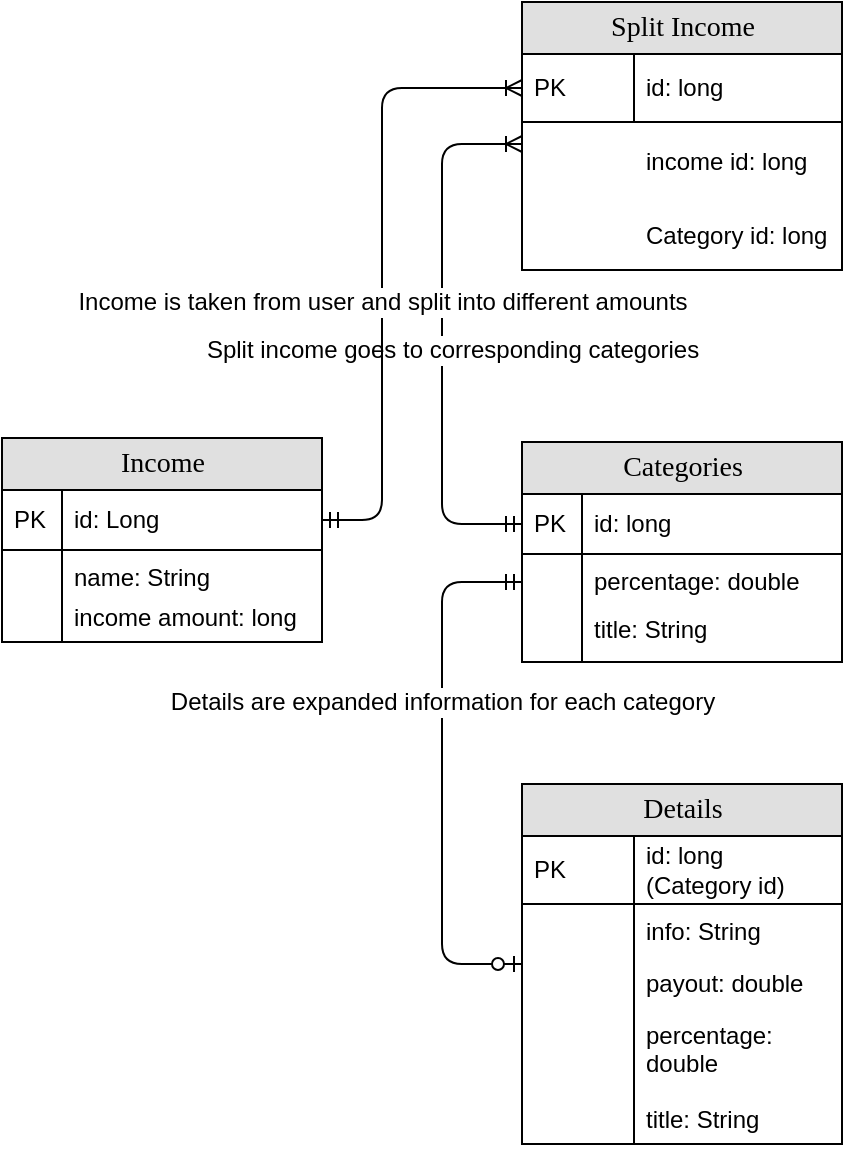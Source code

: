 <mxfile version="10.7.9"><diagram name="Page-1" id="e56a1550-8fbb-45ad-956c-1786394a9013"><mxGraphModel dx="918" dy="631" grid="1" gridSize="10" guides="1" tooltips="1" connect="1" arrows="1" fold="1" page="1" pageScale="1" pageWidth="1100" pageHeight="850" background="#ffffff" math="0" shadow="0"><root><mxCell id="0"/><mxCell id="1" parent="0"/><mxCell id="2e49270ec7c68f3f-1" value="Split Income" style="swimlane;html=1;fontStyle=0;childLayout=stackLayout;horizontal=1;startSize=26;fillColor=#e0e0e0;horizontalStack=0;resizeParent=1;resizeLast=0;collapsible=1;marginBottom=0;swimlaneFillColor=#ffffff;align=center;rounded=0;shadow=0;comic=0;labelBackgroundColor=none;strokeColor=#000000;strokeWidth=1;fontFamily=Verdana;fontSize=14;fontColor=#000000;" parent="1" vertex="1"><mxGeometry x="290" y="140" width="160" height="134" as="geometry"/></mxCell><mxCell id="2e49270ec7c68f3f-2" value="id: long" style="shape=partialRectangle;top=0;left=0;right=0;bottom=1;html=1;align=left;verticalAlign=middle;fillColor=none;spacingLeft=60;spacingRight=4;whiteSpace=wrap;overflow=hidden;rotatable=0;points=[[0,0.5],[1,0.5]];portConstraint=eastwest;dropTarget=0;fontStyle=0;" parent="2e49270ec7c68f3f-1" vertex="1"><mxGeometry y="26" width="160" height="34" as="geometry"/></mxCell><mxCell id="2e49270ec7c68f3f-3" value="PK" style="shape=partialRectangle;fontStyle=0;top=0;left=0;bottom=0;html=1;fillColor=none;align=left;verticalAlign=middle;spacingLeft=4;spacingRight=4;whiteSpace=wrap;overflow=hidden;rotatable=0;points=[];portConstraint=eastwest;part=1;" parent="2e49270ec7c68f3f-2" vertex="1" connectable="0"><mxGeometry width="56" height="34" as="geometry"/></mxCell><mxCell id="2e49270ec7c68f3f-4" value="income id: long" style="shape=partialRectangle;top=0;left=1;right=0;bottom=0;html=1;align=left;verticalAlign=middle;fillColor=none;spacingLeft=60;spacingRight=4;whiteSpace=wrap;overflow=hidden;rotatable=0;points=[[0,0.5],[1,0.5]];portConstraint=eastwest;dropTarget=0;fontStyle=0;labelBorderColor=none;perimeterSpacing=0;" parent="2e49270ec7c68f3f-1" vertex="1"><mxGeometry y="60" width="160" height="40" as="geometry"/></mxCell><mxCell id="_e51ZInWVbyPEsTnmCnW-12" value="Category id: long" style="shape=partialRectangle;top=0;left=1;right=0;bottom=0;html=1;align=left;verticalAlign=middle;fillColor=none;spacingLeft=60;spacingRight=4;whiteSpace=wrap;overflow=hidden;rotatable=0;points=[[0,0.5],[1,0.5]];portConstraint=eastwest;dropTarget=0;fontStyle=0;" vertex="1" parent="2e49270ec7c68f3f-1"><mxGeometry y="100" width="160" height="34" as="geometry"/></mxCell><mxCell id="2e49270ec7c68f3f-19" value="Categories" style="swimlane;html=1;fontStyle=0;childLayout=stackLayout;horizontal=1;startSize=26;fillColor=#e0e0e0;horizontalStack=0;resizeParent=1;resizeLast=0;collapsible=1;marginBottom=0;swimlaneFillColor=#ffffff;align=center;rounded=0;shadow=0;comic=0;labelBackgroundColor=none;strokeColor=#000000;strokeWidth=1;fontFamily=Verdana;fontSize=14;fontColor=#000000;" parent="1" vertex="1"><mxGeometry x="290" y="360" width="160" height="110" as="geometry"/></mxCell><mxCell id="2e49270ec7c68f3f-20" value="id: long" style="shape=partialRectangle;top=0;left=0;right=0;bottom=1;html=1;align=left;verticalAlign=middle;fillColor=none;spacingLeft=34;spacingRight=4;whiteSpace=wrap;overflow=hidden;rotatable=0;points=[[0,0.5],[1,0.5]];portConstraint=eastwest;dropTarget=0;fontStyle=0;" parent="2e49270ec7c68f3f-19" vertex="1"><mxGeometry y="26" width="160" height="30" as="geometry"/></mxCell><mxCell id="2e49270ec7c68f3f-21" value="PK" style="shape=partialRectangle;top=0;left=0;bottom=0;html=1;fillColor=none;align=left;verticalAlign=middle;spacingLeft=4;spacingRight=4;whiteSpace=wrap;overflow=hidden;rotatable=0;points=[];portConstraint=eastwest;part=1;" parent="2e49270ec7c68f3f-20" vertex="1" connectable="0"><mxGeometry width="30" height="30" as="geometry"/></mxCell><mxCell id="2e49270ec7c68f3f-22" value="&lt;div&gt;percentage: double&lt;/div&gt;" style="shape=partialRectangle;top=0;left=0;right=0;bottom=0;html=1;align=left;verticalAlign=top;fillColor=none;spacingLeft=34;spacingRight=4;whiteSpace=wrap;overflow=hidden;rotatable=0;points=[[0,0.5],[1,0.5]];portConstraint=eastwest;dropTarget=0;" parent="2e49270ec7c68f3f-19" vertex="1"><mxGeometry y="56" width="160" height="24" as="geometry"/></mxCell><mxCell id="2e49270ec7c68f3f-23" value="" style="shape=partialRectangle;top=0;left=0;bottom=0;html=1;fillColor=none;align=left;verticalAlign=top;spacingLeft=4;spacingRight=4;whiteSpace=wrap;overflow=hidden;rotatable=0;points=[];portConstraint=eastwest;part=1;" parent="2e49270ec7c68f3f-22" vertex="1" connectable="0"><mxGeometry width="30" height="24.0" as="geometry"/></mxCell><mxCell id="2e49270ec7c68f3f-48" value="Details" style="swimlane;html=1;fontStyle=0;childLayout=stackLayout;horizontal=1;startSize=26;fillColor=#e0e0e0;horizontalStack=0;resizeParent=1;resizeLast=0;collapsible=1;marginBottom=0;swimlaneFillColor=#ffffff;align=center;rounded=0;shadow=0;comic=0;labelBackgroundColor=none;strokeColor=#000000;strokeWidth=1;fontFamily=Verdana;fontSize=14;fontColor=#000000;" parent="1" vertex="1"><mxGeometry x="290" y="531" width="160" height="180" as="geometry"/></mxCell><mxCell id="2e49270ec7c68f3f-51" value="id: long (Category id)" style="shape=partialRectangle;top=0;left=0;right=0;bottom=1;html=1;align=left;verticalAlign=middle;fillColor=none;spacingLeft=60;spacingRight=4;whiteSpace=wrap;overflow=hidden;rotatable=0;points=[[0,0.5],[1,0.5]];portConstraint=eastwest;dropTarget=0;fontStyle=0;" parent="2e49270ec7c68f3f-48" vertex="1"><mxGeometry y="26" width="160" height="34" as="geometry"/></mxCell><mxCell id="2e49270ec7c68f3f-52" value="PK" style="shape=partialRectangle;fontStyle=0;top=0;left=0;bottom=0;html=1;fillColor=none;align=left;verticalAlign=middle;spacingLeft=4;spacingRight=4;whiteSpace=wrap;overflow=hidden;rotatable=0;points=[];portConstraint=eastwest;part=1;" parent="2e49270ec7c68f3f-51" vertex="1" connectable="0"><mxGeometry width="56" height="34" as="geometry"/></mxCell><mxCell id="2e49270ec7c68f3f-53" value="info: String" style="shape=partialRectangle;top=0;left=0;right=0;bottom=0;html=1;align=left;verticalAlign=top;fillColor=none;spacingLeft=60;spacingRight=4;whiteSpace=wrap;overflow=hidden;rotatable=0;points=[[0,0.5],[1,0.5]];portConstraint=eastwest;dropTarget=0;" parent="2e49270ec7c68f3f-48" vertex="1"><mxGeometry y="60" width="160" height="26" as="geometry"/></mxCell><mxCell id="2e49270ec7c68f3f-54" value="" style="shape=partialRectangle;top=0;left=0;bottom=0;html=1;fillColor=none;align=left;verticalAlign=top;spacingLeft=4;spacingRight=4;whiteSpace=wrap;overflow=hidden;rotatable=0;points=[];portConstraint=eastwest;part=1;" parent="2e49270ec7c68f3f-53" vertex="1" connectable="0"><mxGeometry width="56" height="26" as="geometry"/></mxCell><mxCell id="_e51ZInWVbyPEsTnmCnW-5" value="payout: double" style="shape=partialRectangle;top=0;left=0;right=0;bottom=0;html=1;align=left;verticalAlign=top;fillColor=none;spacingLeft=60;spacingRight=4;whiteSpace=wrap;overflow=hidden;rotatable=0;points=[[0,0.5],[1,0.5]];portConstraint=eastwest;dropTarget=0;" vertex="1" parent="2e49270ec7c68f3f-48"><mxGeometry y="86" width="160" height="26" as="geometry"/></mxCell><mxCell id="_e51ZInWVbyPEsTnmCnW-6" value="" style="shape=partialRectangle;top=0;left=0;bottom=0;html=1;fillColor=none;align=left;verticalAlign=top;spacingLeft=4;spacingRight=4;whiteSpace=wrap;overflow=hidden;rotatable=0;points=[];portConstraint=eastwest;part=1;" vertex="1" connectable="0" parent="_e51ZInWVbyPEsTnmCnW-5"><mxGeometry width="56" height="26" as="geometry"/></mxCell><mxCell id="_e51ZInWVbyPEsTnmCnW-3" value="percentage: double" style="shape=partialRectangle;top=0;left=0;right=0;bottom=0;html=1;align=left;verticalAlign=top;fillColor=none;spacingLeft=60;spacingRight=4;whiteSpace=wrap;overflow=hidden;rotatable=0;points=[[0,0.5],[1,0.5]];portConstraint=eastwest;dropTarget=0;" vertex="1" parent="2e49270ec7c68f3f-48"><mxGeometry y="112" width="160" height="42" as="geometry"/></mxCell><mxCell id="_e51ZInWVbyPEsTnmCnW-4" value="" style="shape=partialRectangle;top=0;left=0;bottom=0;html=1;fillColor=none;align=left;verticalAlign=top;spacingLeft=4;spacingRight=4;whiteSpace=wrap;overflow=hidden;rotatable=0;points=[];portConstraint=eastwest;part=1;" vertex="1" connectable="0" parent="_e51ZInWVbyPEsTnmCnW-3"><mxGeometry width="56" height="42" as="geometry"/></mxCell><mxCell id="_e51ZInWVbyPEsTnmCnW-16" value="title: String" style="shape=partialRectangle;top=0;left=0;right=0;bottom=0;html=1;align=left;verticalAlign=top;fillColor=none;spacingLeft=60;spacingRight=4;whiteSpace=wrap;overflow=hidden;rotatable=0;points=[[0,0.5],[1,0.5]];portConstraint=eastwest;dropTarget=0;" vertex="1" parent="2e49270ec7c68f3f-48"><mxGeometry y="154" width="160" height="26" as="geometry"/></mxCell><mxCell id="_e51ZInWVbyPEsTnmCnW-17" value="" style="shape=partialRectangle;top=0;left=0;bottom=0;html=1;fillColor=none;align=left;verticalAlign=top;spacingLeft=4;spacingRight=4;whiteSpace=wrap;overflow=hidden;rotatable=0;points=[];portConstraint=eastwest;part=1;" vertex="1" connectable="0" parent="_e51ZInWVbyPEsTnmCnW-16"><mxGeometry width="56" height="26" as="geometry"/></mxCell><mxCell id="2e49270ec7c68f3f-55" value="" style="edgeStyle=orthogonalEdgeStyle;html=1;endArrow=ERoneToMany;startArrow=ERmandOne;labelBackgroundColor=none;fontFamily=Verdana;fontSize=14;exitX=0;exitY=0.5;endFill=0;startFill=0;" parent="1" source="2e49270ec7c68f3f-20" edge="1"><mxGeometry width="100" height="100" relative="1" as="geometry"><mxPoint x="100" y="430" as="sourcePoint"/><mxPoint x="290" y="211" as="targetPoint"/><Array as="points"><mxPoint x="250" y="401"/><mxPoint x="250" y="211"/></Array></mxGeometry></mxCell><mxCell id="_e51ZInWVbyPEsTnmCnW-9" value="Split income goes to corresponding categories" style="text;html=1;resizable=0;points=[];align=center;verticalAlign=middle;labelBackgroundColor=#ffffff;" vertex="1" connectable="0" parent="2e49270ec7c68f3f-55"><mxGeometry x="-0.059" y="-5" relative="1" as="geometry"><mxPoint as="offset"/></mxGeometry></mxCell><mxCell id="2e49270ec7c68f3f-56" value="" style="edgeStyle=orthogonalEdgeStyle;html=1;endArrow=ERmandOne;endFill=0;startArrow=ERzeroToOne;labelBackgroundColor=none;fontFamily=Verdana;fontSize=14;exitX=0;exitY=0.5;startFill=1;" parent="1" edge="1"><mxGeometry width="100" height="100" relative="1" as="geometry"><mxPoint x="290" y="621" as="sourcePoint"/><mxPoint x="290" y="430" as="targetPoint"/><Array as="points"><mxPoint x="250" y="621"/><mxPoint x="250" y="430"/><mxPoint x="290" y="430"/></Array></mxGeometry></mxCell><mxCell id="_e51ZInWVbyPEsTnmCnW-10" value="Details are expanded information for each category" style="text;html=1;resizable=0;points=[];align=center;verticalAlign=middle;labelBackgroundColor=#ffffff;" vertex="1" connectable="0" parent="2e49270ec7c68f3f-56"><mxGeometry x="0.151" y="-3" relative="1" as="geometry"><mxPoint x="-3" y="-15" as="offset"/></mxGeometry></mxCell><mxCell id="2e49270ec7c68f3f-80" value="Income" style="swimlane;html=1;fontStyle=0;childLayout=stackLayout;horizontal=1;startSize=26;fillColor=#e0e0e0;horizontalStack=0;resizeParent=1;resizeLast=0;collapsible=1;marginBottom=0;swimlaneFillColor=#ffffff;align=center;rounded=0;shadow=0;comic=0;labelBackgroundColor=none;strokeColor=#000000;strokeWidth=1;fontFamily=Verdana;fontSize=14;fontColor=#000000;" parent="1" vertex="1"><mxGeometry x="30" y="358" width="160" height="102" as="geometry"/></mxCell><mxCell id="2e49270ec7c68f3f-81" value="id: Long" style="shape=partialRectangle;top=0;left=0;right=0;bottom=1;html=1;align=left;verticalAlign=middle;fillColor=none;spacingLeft=34;spacingRight=4;whiteSpace=wrap;overflow=hidden;rotatable=0;points=[[0,0.5],[1,0.5]];portConstraint=eastwest;dropTarget=0;fontStyle=0;" parent="2e49270ec7c68f3f-80" vertex="1"><mxGeometry y="26" width="160" height="30" as="geometry"/></mxCell><mxCell id="2e49270ec7c68f3f-82" value="PK" style="shape=partialRectangle;top=0;left=0;bottom=0;html=1;fillColor=none;align=left;verticalAlign=middle;spacingLeft=4;spacingRight=4;whiteSpace=wrap;overflow=hidden;rotatable=0;points=[];portConstraint=eastwest;part=1;" parent="2e49270ec7c68f3f-81" vertex="1" connectable="0"><mxGeometry width="30" height="30" as="geometry"/></mxCell><mxCell id="2e49270ec7c68f3f-83" value="&lt;div&gt;name: String&lt;/div&gt;&lt;div&gt;&lt;br&gt;&lt;/div&gt;" style="shape=partialRectangle;top=0;left=0;right=0;bottom=0;html=1;align=left;verticalAlign=top;fillColor=none;spacingLeft=34;spacingRight=4;whiteSpace=wrap;overflow=hidden;rotatable=0;points=[[0,0.5],[1,0.5]];portConstraint=eastwest;dropTarget=0;" parent="2e49270ec7c68f3f-80" vertex="1"><mxGeometry y="56" width="160" height="26" as="geometry"/></mxCell><mxCell id="2e49270ec7c68f3f-84" value="" style="shape=partialRectangle;top=0;left=0;bottom=0;html=1;fillColor=none;align=left;verticalAlign=top;spacingLeft=4;spacingRight=4;whiteSpace=wrap;overflow=hidden;rotatable=0;points=[];portConstraint=eastwest;part=1;" parent="2e49270ec7c68f3f-83" vertex="1" connectable="0"><mxGeometry width="30" height="26" as="geometry"/></mxCell><mxCell id="2e49270ec7c68f3f-89" value="" style="shape=partialRectangle;top=0;left=0;right=0;bottom=0;html=1;align=left;verticalAlign=top;fillColor=none;spacingLeft=34;spacingRight=4;whiteSpace=wrap;overflow=hidden;rotatable=0;points=[[0,0.5],[1,0.5]];portConstraint=eastwest;dropTarget=0;" parent="2e49270ec7c68f3f-80" vertex="1"><mxGeometry y="82" width="160" height="10" as="geometry"/></mxCell><mxCell id="2e49270ec7c68f3f-90" value="" style="shape=partialRectangle;top=0;left=0;bottom=0;html=1;fillColor=none;align=left;verticalAlign=top;spacingLeft=4;spacingRight=4;whiteSpace=wrap;overflow=hidden;rotatable=0;points=[];portConstraint=eastwest;part=1;" parent="2e49270ec7c68f3f-89" vertex="1" connectable="0"><mxGeometry width="30" height="10" as="geometry"/></mxCell><mxCell id="2e49270ec7c68f3f-91" value="" style="html=1;endArrow=ERoneToMany;endFill=0;labelBackgroundColor=none;fontFamily=Verdana;fontSize=14;exitX=1;exitY=0.5;startArrow=ERmandOne;startFill=0;entryX=0;entryY=0.5;entryDx=0;entryDy=0;edgeStyle=orthogonalEdgeStyle;" parent="1" source="2e49270ec7c68f3f-81" target="2e49270ec7c68f3f-2" edge="1"><mxGeometry width="100" height="100" relative="1" as="geometry"><mxPoint x="70" y="300" as="sourcePoint"/><mxPoint x="630" y="340" as="targetPoint"/><Array as="points"><mxPoint x="220" y="399"/><mxPoint x="220" y="183"/></Array></mxGeometry></mxCell><mxCell id="_e51ZInWVbyPEsTnmCnW-8" value="Income is taken from user and split into different amounts" style="text;html=1;resizable=0;points=[];align=center;verticalAlign=middle;labelBackgroundColor=#ffffff;" vertex="1" connectable="0" parent="2e49270ec7c68f3f-91"><mxGeometry x="-0.038" relative="1" as="geometry"><mxPoint y="13" as="offset"/></mxGeometry></mxCell><mxCell id="_e51ZInWVbyPEsTnmCnW-1" value="income amount: long" style="shape=partialRectangle;top=0;left=0;right=0;bottom=0;html=1;align=left;verticalAlign=top;fillColor=none;spacingLeft=34;spacingRight=4;whiteSpace=wrap;overflow=hidden;rotatable=0;points=[[0,0.5],[1,0.5]];portConstraint=eastwest;dropTarget=0;" vertex="1" parent="1"><mxGeometry x="30" y="434" width="160" height="26" as="geometry"/></mxCell><mxCell id="_e51ZInWVbyPEsTnmCnW-2" value="" style="shape=partialRectangle;top=0;left=0;bottom=0;html=1;fillColor=none;align=left;verticalAlign=top;spacingLeft=4;spacingRight=4;whiteSpace=wrap;overflow=hidden;rotatable=0;points=[];portConstraint=eastwest;part=1;" vertex="1" connectable="0" parent="_e51ZInWVbyPEsTnmCnW-1"><mxGeometry width="30" height="26" as="geometry"/></mxCell><mxCell id="_e51ZInWVbyPEsTnmCnW-14" value="title: String" style="shape=partialRectangle;top=0;left=0;right=0;bottom=0;html=1;align=left;verticalAlign=top;fillColor=none;spacingLeft=34;spacingRight=4;whiteSpace=wrap;overflow=hidden;rotatable=0;points=[[0,0.5],[1,0.5]];portConstraint=eastwest;dropTarget=0;" vertex="1" parent="1"><mxGeometry x="290" y="440" width="160" height="30" as="geometry"/></mxCell><mxCell id="_e51ZInWVbyPEsTnmCnW-15" value="" style="shape=partialRectangle;top=0;left=0;bottom=0;html=1;fillColor=none;align=left;verticalAlign=top;spacingLeft=4;spacingRight=4;whiteSpace=wrap;overflow=hidden;rotatable=0;points=[];portConstraint=eastwest;part=1;" vertex="1" connectable="0" parent="_e51ZInWVbyPEsTnmCnW-14"><mxGeometry width="30" height="30.0" as="geometry"/></mxCell></root></mxGraphModel></diagram></mxfile>